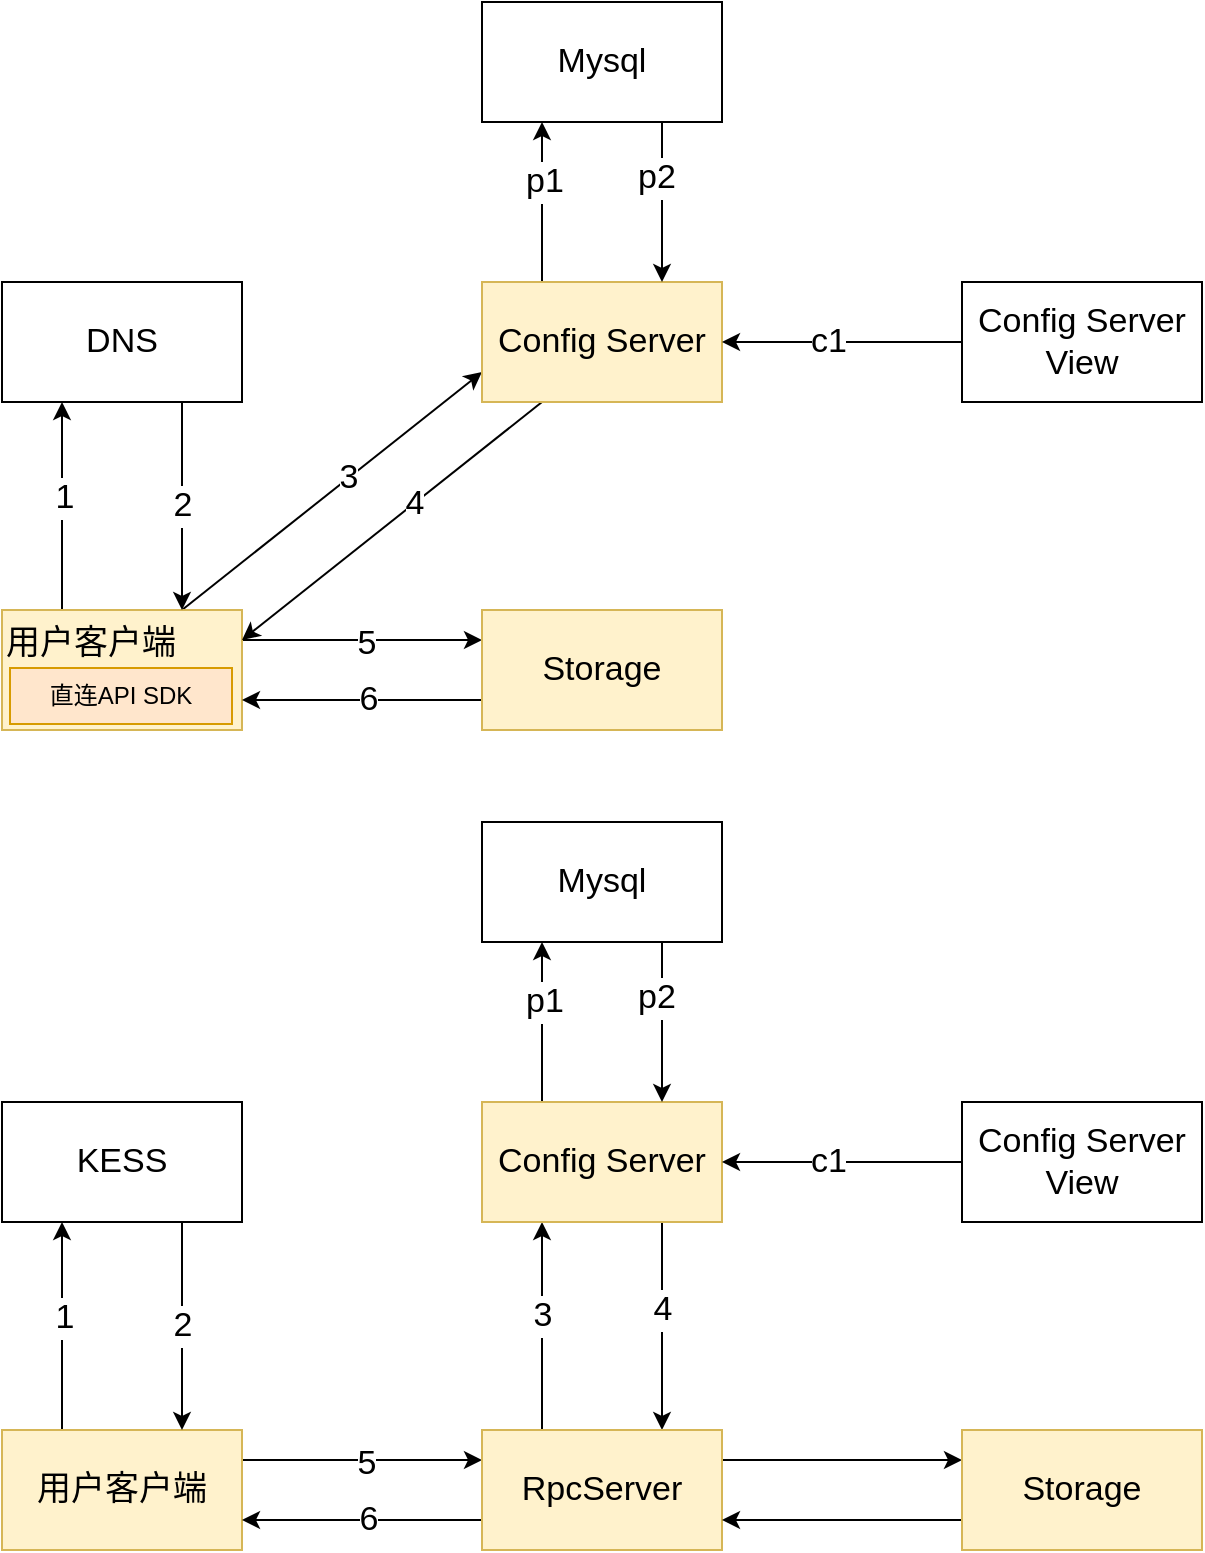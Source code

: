 <mxfile version="17.4.5" type="github">
  <diagram id="6a731a19-8d31-9384-78a2-239565b7b9f0" name="Page-1">
    <mxGraphModel dx="1278" dy="747" grid="0" gridSize="10" guides="1" tooltips="1" connect="1" arrows="1" fold="1" page="1" pageScale="1" pageWidth="1169" pageHeight="827" background="none" math="0" shadow="0">
      <root>
        <mxCell id="0" />
        <mxCell id="1" parent="0" />
        <mxCell id="wBIS5orwxucfIh2n_rTm-1786" style="edgeStyle=orthogonalEdgeStyle;rounded=0;orthogonalLoop=1;jettySize=auto;html=1;exitX=0.25;exitY=0;exitDx=0;exitDy=0;entryX=0.25;entryY=1;entryDx=0;entryDy=0;fontSize=17;" parent="1" source="wBIS5orwxucfIh2n_rTm-1779" target="wBIS5orwxucfIh2n_rTm-1780" edge="1">
          <mxGeometry relative="1" as="geometry" />
        </mxCell>
        <mxCell id="wBIS5orwxucfIh2n_rTm-1798" value="1" style="edgeLabel;html=1;align=center;verticalAlign=middle;resizable=0;points=[];fontSize=17;" parent="wBIS5orwxucfIh2n_rTm-1786" vertex="1" connectable="0">
          <mxGeometry x="0.077" y="-1" relative="1" as="geometry">
            <mxPoint as="offset" />
          </mxGeometry>
        </mxCell>
        <mxCell id="wBIS5orwxucfIh2n_rTm-1788" style="edgeStyle=orthogonalEdgeStyle;rounded=0;orthogonalLoop=1;jettySize=auto;html=1;exitX=1;exitY=0.25;exitDx=0;exitDy=0;entryX=0;entryY=0.25;entryDx=0;entryDy=0;fontSize=17;" parent="1" source="wBIS5orwxucfIh2n_rTm-1779" target="wBIS5orwxucfIh2n_rTm-1782" edge="1">
          <mxGeometry relative="1" as="geometry" />
        </mxCell>
        <mxCell id="wBIS5orwxucfIh2n_rTm-1804" value="5" style="edgeLabel;html=1;align=center;verticalAlign=middle;resizable=0;points=[];fontSize=17;" parent="wBIS5orwxucfIh2n_rTm-1788" vertex="1" connectable="0">
          <mxGeometry x="0.033" y="-2" relative="1" as="geometry">
            <mxPoint as="offset" />
          </mxGeometry>
        </mxCell>
        <mxCell id="wBIS5orwxucfIh2n_rTm-1790" style="rounded=0;orthogonalLoop=1;jettySize=auto;html=1;exitX=0.75;exitY=0;exitDx=0;exitDy=0;entryX=0;entryY=0.75;entryDx=0;entryDy=0;fontSize=17;" parent="1" source="wBIS5orwxucfIh2n_rTm-1779" target="wBIS5orwxucfIh2n_rTm-1781" edge="1">
          <mxGeometry relative="1" as="geometry" />
        </mxCell>
        <mxCell id="wBIS5orwxucfIh2n_rTm-1799" value="3" style="edgeLabel;html=1;align=center;verticalAlign=middle;resizable=0;points=[];fontSize=17;" parent="wBIS5orwxucfIh2n_rTm-1790" vertex="1" connectable="0">
          <mxGeometry x="0.108" relative="1" as="geometry">
            <mxPoint as="offset" />
          </mxGeometry>
        </mxCell>
        <mxCell id="wBIS5orwxucfIh2n_rTm-1779" value="用户客户端" style="rounded=0;whiteSpace=wrap;html=1;fontSize=17;fillColor=#fff2cc;strokeColor=#d6b656;verticalAlign=top;align=left;" parent="1" vertex="1">
          <mxGeometry x="200" y="324" width="120" height="60" as="geometry" />
        </mxCell>
        <mxCell id="wBIS5orwxucfIh2n_rTm-1793" value="2" style="edgeStyle=none;rounded=0;orthogonalLoop=1;jettySize=auto;html=1;exitX=0.75;exitY=1;exitDx=0;exitDy=0;entryX=0.75;entryY=0;entryDx=0;entryDy=0;fontSize=17;" parent="1" source="wBIS5orwxucfIh2n_rTm-1780" target="wBIS5orwxucfIh2n_rTm-1779" edge="1">
          <mxGeometry relative="1" as="geometry" />
        </mxCell>
        <mxCell id="wBIS5orwxucfIh2n_rTm-1780" value="DNS" style="rounded=0;whiteSpace=wrap;html=1;fontSize=17;" parent="1" vertex="1">
          <mxGeometry x="200" y="160" width="120" height="60" as="geometry" />
        </mxCell>
        <mxCell id="wBIS5orwxucfIh2n_rTm-1791" style="edgeStyle=none;rounded=0;orthogonalLoop=1;jettySize=auto;html=1;exitX=0.25;exitY=1;exitDx=0;exitDy=0;entryX=1;entryY=0.25;entryDx=0;entryDy=0;fontSize=17;" parent="1" source="wBIS5orwxucfIh2n_rTm-1781" target="wBIS5orwxucfIh2n_rTm-1779" edge="1">
          <mxGeometry relative="1" as="geometry" />
        </mxCell>
        <mxCell id="wBIS5orwxucfIh2n_rTm-1803" value="4" style="edgeLabel;html=1;align=center;verticalAlign=middle;resizable=0;points=[];fontSize=17;" parent="wBIS5orwxucfIh2n_rTm-1791" vertex="1" connectable="0">
          <mxGeometry x="-0.137" relative="1" as="geometry">
            <mxPoint y="-1" as="offset" />
          </mxGeometry>
        </mxCell>
        <mxCell id="wBIS5orwxucfIh2n_rTm-1794" style="edgeStyle=none;rounded=0;orthogonalLoop=1;jettySize=auto;html=1;exitX=0.25;exitY=0;exitDx=0;exitDy=0;entryX=0.25;entryY=1;entryDx=0;entryDy=0;fontSize=17;" parent="1" source="wBIS5orwxucfIh2n_rTm-1781" target="wBIS5orwxucfIh2n_rTm-1784" edge="1">
          <mxGeometry relative="1" as="geometry" />
        </mxCell>
        <mxCell id="wBIS5orwxucfIh2n_rTm-1801" value="p1" style="edgeLabel;html=1;align=center;verticalAlign=middle;resizable=0;points=[];fontSize=17;" parent="wBIS5orwxucfIh2n_rTm-1794" vertex="1" connectable="0">
          <mxGeometry x="0.25" y="-1" relative="1" as="geometry">
            <mxPoint as="offset" />
          </mxGeometry>
        </mxCell>
        <mxCell id="wBIS5orwxucfIh2n_rTm-1781" value="Config Server" style="rounded=0;whiteSpace=wrap;html=1;fontSize=17;fillColor=#fff2cc;strokeColor=#d6b656;" parent="1" vertex="1">
          <mxGeometry x="440" y="160" width="120" height="60" as="geometry" />
        </mxCell>
        <mxCell id="wBIS5orwxucfIh2n_rTm-1789" style="edgeStyle=orthogonalEdgeStyle;rounded=0;orthogonalLoop=1;jettySize=auto;html=1;exitX=0;exitY=0.75;exitDx=0;exitDy=0;entryX=1;entryY=0.75;entryDx=0;entryDy=0;fontSize=17;" parent="1" source="wBIS5orwxucfIh2n_rTm-1782" target="wBIS5orwxucfIh2n_rTm-1779" edge="1">
          <mxGeometry relative="1" as="geometry" />
        </mxCell>
        <mxCell id="wBIS5orwxucfIh2n_rTm-1805" value="6" style="edgeLabel;html=1;align=center;verticalAlign=middle;resizable=0;points=[];fontSize=17;" parent="wBIS5orwxucfIh2n_rTm-1789" vertex="1" connectable="0">
          <mxGeometry x="-0.05" relative="1" as="geometry">
            <mxPoint as="offset" />
          </mxGeometry>
        </mxCell>
        <mxCell id="wBIS5orwxucfIh2n_rTm-1782" value="Storage" style="rounded=0;whiteSpace=wrap;html=1;fontSize=17;fillColor=#fff2cc;strokeColor=#d6b656;" parent="1" vertex="1">
          <mxGeometry x="440" y="324" width="120" height="60" as="geometry" />
        </mxCell>
        <mxCell id="wBIS5orwxucfIh2n_rTm-1797" style="edgeStyle=none;rounded=0;orthogonalLoop=1;jettySize=auto;html=1;exitX=0;exitY=0.5;exitDx=0;exitDy=0;entryX=1;entryY=0.5;entryDx=0;entryDy=0;fontSize=17;" parent="1" source="wBIS5orwxucfIh2n_rTm-1783" target="wBIS5orwxucfIh2n_rTm-1781" edge="1">
          <mxGeometry relative="1" as="geometry" />
        </mxCell>
        <mxCell id="wBIS5orwxucfIh2n_rTm-1807" value="c1" style="edgeLabel;html=1;align=center;verticalAlign=middle;resizable=0;points=[];fontSize=17;" parent="wBIS5orwxucfIh2n_rTm-1797" vertex="1" connectable="0">
          <mxGeometry x="0.117" relative="1" as="geometry">
            <mxPoint as="offset" />
          </mxGeometry>
        </mxCell>
        <mxCell id="wBIS5orwxucfIh2n_rTm-1783" value="Config Server View" style="rounded=0;whiteSpace=wrap;html=1;fontSize=17;" parent="1" vertex="1">
          <mxGeometry x="680" y="160" width="120" height="60" as="geometry" />
        </mxCell>
        <mxCell id="wBIS5orwxucfIh2n_rTm-1795" style="edgeStyle=none;rounded=0;orthogonalLoop=1;jettySize=auto;html=1;exitX=0.75;exitY=1;exitDx=0;exitDy=0;entryX=0.75;entryY=0;entryDx=0;entryDy=0;fontSize=17;" parent="1" source="wBIS5orwxucfIh2n_rTm-1784" target="wBIS5orwxucfIh2n_rTm-1781" edge="1">
          <mxGeometry relative="1" as="geometry" />
        </mxCell>
        <mxCell id="wBIS5orwxucfIh2n_rTm-1802" value="p2" style="edgeLabel;html=1;align=center;verticalAlign=middle;resizable=0;points=[];fontSize=17;" parent="wBIS5orwxucfIh2n_rTm-1795" vertex="1" connectable="0">
          <mxGeometry x="-0.3" y="-3" relative="1" as="geometry">
            <mxPoint as="offset" />
          </mxGeometry>
        </mxCell>
        <mxCell id="wBIS5orwxucfIh2n_rTm-1784" value="Mysql" style="rounded=0;whiteSpace=wrap;html=1;fontSize=17;" parent="1" vertex="1">
          <mxGeometry x="440" y="20" width="120" height="60" as="geometry" />
        </mxCell>
        <mxCell id="wBIS5orwxucfIh2n_rTm-1808" style="edgeStyle=orthogonalEdgeStyle;rounded=0;orthogonalLoop=1;jettySize=auto;html=1;exitX=0.25;exitY=0;exitDx=0;exitDy=0;entryX=0.25;entryY=1;entryDx=0;entryDy=0;fontSize=17;" parent="1" source="wBIS5orwxucfIh2n_rTm-1814" target="wBIS5orwxucfIh2n_rTm-1816" edge="1">
          <mxGeometry relative="1" as="geometry" />
        </mxCell>
        <mxCell id="wBIS5orwxucfIh2n_rTm-1809" value="1" style="edgeLabel;html=1;align=center;verticalAlign=middle;resizable=0;points=[];fontSize=17;" parent="wBIS5orwxucfIh2n_rTm-1808" vertex="1" connectable="0">
          <mxGeometry x="0.077" y="-1" relative="1" as="geometry">
            <mxPoint as="offset" />
          </mxGeometry>
        </mxCell>
        <mxCell id="wBIS5orwxucfIh2n_rTm-1810" style="edgeStyle=orthogonalEdgeStyle;rounded=0;orthogonalLoop=1;jettySize=auto;html=1;exitX=1;exitY=0.25;exitDx=0;exitDy=0;entryX=0;entryY=0.25;entryDx=0;entryDy=0;fontSize=17;" parent="1" source="wBIS5orwxucfIh2n_rTm-1814" target="wBIS5orwxucfIh2n_rTm-1824" edge="1">
          <mxGeometry relative="1" as="geometry" />
        </mxCell>
        <mxCell id="wBIS5orwxucfIh2n_rTm-1811" value="5" style="edgeLabel;html=1;align=center;verticalAlign=middle;resizable=0;points=[];fontSize=17;" parent="wBIS5orwxucfIh2n_rTm-1810" vertex="1" connectable="0">
          <mxGeometry x="0.033" y="-2" relative="1" as="geometry">
            <mxPoint as="offset" />
          </mxGeometry>
        </mxCell>
        <mxCell id="wBIS5orwxucfIh2n_rTm-1812" style="rounded=0;orthogonalLoop=1;jettySize=auto;html=1;exitX=0.25;exitY=0;exitDx=0;exitDy=0;entryX=0.25;entryY=1;entryDx=0;entryDy=0;fontSize=17;" parent="1" source="wBIS5orwxucfIh2n_rTm-1824" target="wBIS5orwxucfIh2n_rTm-1821" edge="1">
          <mxGeometry relative="1" as="geometry" />
        </mxCell>
        <mxCell id="wBIS5orwxucfIh2n_rTm-1813" value="3" style="edgeLabel;html=1;align=center;verticalAlign=middle;resizable=0;points=[];fontSize=17;" parent="wBIS5orwxucfIh2n_rTm-1812" vertex="1" connectable="0">
          <mxGeometry x="0.108" relative="1" as="geometry">
            <mxPoint as="offset" />
          </mxGeometry>
        </mxCell>
        <mxCell id="wBIS5orwxucfIh2n_rTm-1814" value="用户客户端" style="rounded=0;whiteSpace=wrap;html=1;fontSize=17;fillColor=#fff2cc;strokeColor=#d6b656;" parent="1" vertex="1">
          <mxGeometry x="200" y="734" width="120" height="60" as="geometry" />
        </mxCell>
        <mxCell id="wBIS5orwxucfIh2n_rTm-1815" value="2" style="edgeStyle=none;rounded=0;orthogonalLoop=1;jettySize=auto;html=1;exitX=0.75;exitY=1;exitDx=0;exitDy=0;entryX=0.75;entryY=0;entryDx=0;entryDy=0;fontSize=17;" parent="1" source="wBIS5orwxucfIh2n_rTm-1816" target="wBIS5orwxucfIh2n_rTm-1814" edge="1">
          <mxGeometry relative="1" as="geometry" />
        </mxCell>
        <mxCell id="wBIS5orwxucfIh2n_rTm-1816" value="KESS" style="rounded=0;whiteSpace=wrap;html=1;fontSize=17;" parent="1" vertex="1">
          <mxGeometry x="200" y="570" width="120" height="60" as="geometry" />
        </mxCell>
        <mxCell id="wBIS5orwxucfIh2n_rTm-1817" style="edgeStyle=none;rounded=0;orthogonalLoop=1;jettySize=auto;html=1;exitX=0.75;exitY=1;exitDx=0;exitDy=0;entryX=0.75;entryY=0;entryDx=0;entryDy=0;fontSize=17;" parent="1" source="wBIS5orwxucfIh2n_rTm-1821" target="wBIS5orwxucfIh2n_rTm-1824" edge="1">
          <mxGeometry relative="1" as="geometry" />
        </mxCell>
        <mxCell id="wBIS5orwxucfIh2n_rTm-1818" value="4" style="edgeLabel;html=1;align=center;verticalAlign=middle;resizable=0;points=[];fontSize=17;" parent="wBIS5orwxucfIh2n_rTm-1817" vertex="1" connectable="0">
          <mxGeometry x="-0.137" relative="1" as="geometry">
            <mxPoint y="-1" as="offset" />
          </mxGeometry>
        </mxCell>
        <mxCell id="wBIS5orwxucfIh2n_rTm-1819" style="edgeStyle=none;rounded=0;orthogonalLoop=1;jettySize=auto;html=1;exitX=0.25;exitY=0;exitDx=0;exitDy=0;entryX=0.25;entryY=1;entryDx=0;entryDy=0;fontSize=17;" parent="1" source="wBIS5orwxucfIh2n_rTm-1821" target="wBIS5orwxucfIh2n_rTm-1830" edge="1">
          <mxGeometry relative="1" as="geometry" />
        </mxCell>
        <mxCell id="wBIS5orwxucfIh2n_rTm-1820" value="p1" style="edgeLabel;html=1;align=center;verticalAlign=middle;resizable=0;points=[];fontSize=17;" parent="wBIS5orwxucfIh2n_rTm-1819" vertex="1" connectable="0">
          <mxGeometry x="0.25" y="-1" relative="1" as="geometry">
            <mxPoint as="offset" />
          </mxGeometry>
        </mxCell>
        <mxCell id="wBIS5orwxucfIh2n_rTm-1821" value="Config Server" style="rounded=0;whiteSpace=wrap;html=1;fontSize=17;fillColor=#fff2cc;strokeColor=#d6b656;" parent="1" vertex="1">
          <mxGeometry x="440" y="570" width="120" height="60" as="geometry" />
        </mxCell>
        <mxCell id="wBIS5orwxucfIh2n_rTm-1822" style="edgeStyle=orthogonalEdgeStyle;rounded=0;orthogonalLoop=1;jettySize=auto;html=1;exitX=0;exitY=0.75;exitDx=0;exitDy=0;entryX=1;entryY=0.75;entryDx=0;entryDy=0;fontSize=17;" parent="1" source="wBIS5orwxucfIh2n_rTm-1824" target="wBIS5orwxucfIh2n_rTm-1814" edge="1">
          <mxGeometry relative="1" as="geometry" />
        </mxCell>
        <mxCell id="wBIS5orwxucfIh2n_rTm-1823" value="6" style="edgeLabel;html=1;align=center;verticalAlign=middle;resizable=0;points=[];fontSize=17;" parent="wBIS5orwxucfIh2n_rTm-1822" vertex="1" connectable="0">
          <mxGeometry x="-0.05" relative="1" as="geometry">
            <mxPoint as="offset" />
          </mxGeometry>
        </mxCell>
        <mxCell id="wBIS5orwxucfIh2n_rTm-1832" style="edgeStyle=none;rounded=0;orthogonalLoop=1;jettySize=auto;html=1;exitX=1;exitY=0.25;exitDx=0;exitDy=0;entryX=0;entryY=0.25;entryDx=0;entryDy=0;fontSize=17;" parent="1" source="wBIS5orwxucfIh2n_rTm-1824" target="wBIS5orwxucfIh2n_rTm-1831" edge="1">
          <mxGeometry relative="1" as="geometry" />
        </mxCell>
        <mxCell id="wBIS5orwxucfIh2n_rTm-1824" value="RpcServer" style="rounded=0;whiteSpace=wrap;html=1;fontSize=17;fillColor=#fff2cc;strokeColor=#d6b656;" parent="1" vertex="1">
          <mxGeometry x="440" y="734" width="120" height="60" as="geometry" />
        </mxCell>
        <mxCell id="wBIS5orwxucfIh2n_rTm-1825" style="edgeStyle=none;rounded=0;orthogonalLoop=1;jettySize=auto;html=1;exitX=0;exitY=0.5;exitDx=0;exitDy=0;entryX=1;entryY=0.5;entryDx=0;entryDy=0;fontSize=17;" parent="1" source="wBIS5orwxucfIh2n_rTm-1827" target="wBIS5orwxucfIh2n_rTm-1821" edge="1">
          <mxGeometry relative="1" as="geometry" />
        </mxCell>
        <mxCell id="wBIS5orwxucfIh2n_rTm-1826" value="c1" style="edgeLabel;html=1;align=center;verticalAlign=middle;resizable=0;points=[];fontSize=17;" parent="wBIS5orwxucfIh2n_rTm-1825" vertex="1" connectable="0">
          <mxGeometry x="0.117" relative="1" as="geometry">
            <mxPoint as="offset" />
          </mxGeometry>
        </mxCell>
        <mxCell id="wBIS5orwxucfIh2n_rTm-1827" value="Config Server View" style="rounded=0;whiteSpace=wrap;html=1;fontSize=17;" parent="1" vertex="1">
          <mxGeometry x="680" y="570" width="120" height="60" as="geometry" />
        </mxCell>
        <mxCell id="wBIS5orwxucfIh2n_rTm-1828" style="edgeStyle=none;rounded=0;orthogonalLoop=1;jettySize=auto;html=1;exitX=0.75;exitY=1;exitDx=0;exitDy=0;entryX=0.75;entryY=0;entryDx=0;entryDy=0;fontSize=17;" parent="1" source="wBIS5orwxucfIh2n_rTm-1830" target="wBIS5orwxucfIh2n_rTm-1821" edge="1">
          <mxGeometry relative="1" as="geometry" />
        </mxCell>
        <mxCell id="wBIS5orwxucfIh2n_rTm-1829" value="p2" style="edgeLabel;html=1;align=center;verticalAlign=middle;resizable=0;points=[];fontSize=17;" parent="wBIS5orwxucfIh2n_rTm-1828" vertex="1" connectable="0">
          <mxGeometry x="-0.3" y="-3" relative="1" as="geometry">
            <mxPoint as="offset" />
          </mxGeometry>
        </mxCell>
        <mxCell id="wBIS5orwxucfIh2n_rTm-1830" value="Mysql" style="rounded=0;whiteSpace=wrap;html=1;fontSize=17;" parent="1" vertex="1">
          <mxGeometry x="440" y="430" width="120" height="60" as="geometry" />
        </mxCell>
        <mxCell id="wBIS5orwxucfIh2n_rTm-1833" style="edgeStyle=none;rounded=0;orthogonalLoop=1;jettySize=auto;html=1;exitX=0;exitY=0.75;exitDx=0;exitDy=0;entryX=1;entryY=0.75;entryDx=0;entryDy=0;fontSize=17;" parent="1" source="wBIS5orwxucfIh2n_rTm-1831" target="wBIS5orwxucfIh2n_rTm-1824" edge="1">
          <mxGeometry relative="1" as="geometry" />
        </mxCell>
        <mxCell id="wBIS5orwxucfIh2n_rTm-1831" value="Storage" style="rounded=0;whiteSpace=wrap;html=1;fontSize=17;fillColor=#fff2cc;strokeColor=#d6b656;" parent="1" vertex="1">
          <mxGeometry x="680" y="734" width="120" height="60" as="geometry" />
        </mxCell>
        <mxCell id="2zhPAoutdUb0682FN-6X-1" value="直连API SDK" style="rounded=0;whiteSpace=wrap;html=1;fillColor=#ffe6cc;strokeColor=#d79b00;" vertex="1" parent="1">
          <mxGeometry x="204" y="353" width="111" height="28" as="geometry" />
        </mxCell>
      </root>
    </mxGraphModel>
  </diagram>
</mxfile>
